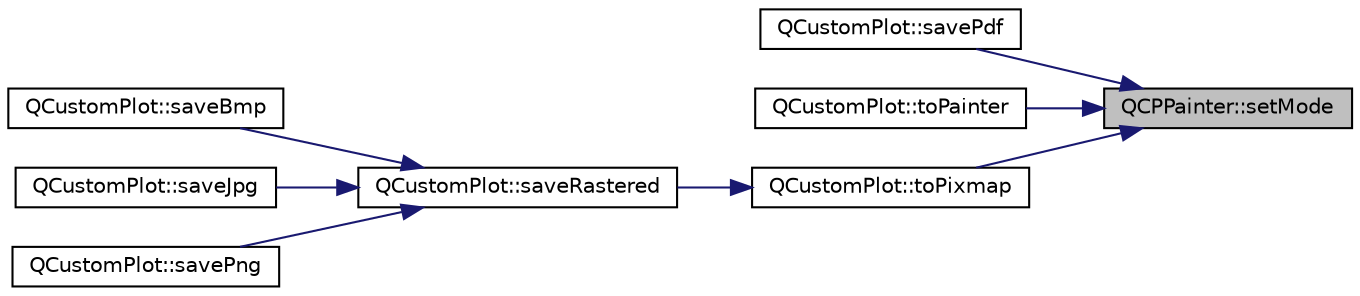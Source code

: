 digraph "QCPPainter::setMode"
{
 // LATEX_PDF_SIZE
  edge [fontname="Helvetica",fontsize="10",labelfontname="Helvetica",labelfontsize="10"];
  node [fontname="Helvetica",fontsize="10",shape=record];
  rankdir="RL";
  Node1 [label="QCPPainter::setMode",height=0.2,width=0.4,color="black", fillcolor="grey75", style="filled", fontcolor="black",tooltip=" "];
  Node1 -> Node2 [dir="back",color="midnightblue",fontsize="10",style="solid",fontname="Helvetica"];
  Node2 [label="QCustomPlot::savePdf",height=0.2,width=0.4,color="black", fillcolor="white", style="filled",URL="$classQCustomPlot.html#ad5acd34f6b39c3516887d7e54fec2412",tooltip=" "];
  Node1 -> Node3 [dir="back",color="midnightblue",fontsize="10",style="solid",fontname="Helvetica"];
  Node3 [label="QCustomPlot::toPainter",height=0.2,width=0.4,color="black", fillcolor="white", style="filled",URL="$classQCustomPlot.html#a1be68d5c0f1e086d6374d1340a193fb9",tooltip=" "];
  Node1 -> Node4 [dir="back",color="midnightblue",fontsize="10",style="solid",fontname="Helvetica"];
  Node4 [label="QCustomPlot::toPixmap",height=0.2,width=0.4,color="black", fillcolor="white", style="filled",URL="$classQCustomPlot.html#aabb974d71ce96c137dc04eb6eab844fe",tooltip=" "];
  Node4 -> Node5 [dir="back",color="midnightblue",fontsize="10",style="solid",fontname="Helvetica"];
  Node5 [label="QCustomPlot::saveRastered",height=0.2,width=0.4,color="black", fillcolor="white", style="filled",URL="$classQCustomPlot.html#ad7723ce2edfa270632ef42b03a444352",tooltip=" "];
  Node5 -> Node6 [dir="back",color="midnightblue",fontsize="10",style="solid",fontname="Helvetica"];
  Node6 [label="QCustomPlot::saveBmp",height=0.2,width=0.4,color="black", fillcolor="white", style="filled",URL="$classQCustomPlot.html#ae3a86ed0795670e50afa21759d4fa13d",tooltip=" "];
  Node5 -> Node7 [dir="back",color="midnightblue",fontsize="10",style="solid",fontname="Helvetica"];
  Node7 [label="QCustomPlot::saveJpg",height=0.2,width=0.4,color="black", fillcolor="white", style="filled",URL="$classQCustomPlot.html#a76f0d278e630a711fa6f48048cfd83e4",tooltip=" "];
  Node5 -> Node8 [dir="back",color="midnightblue",fontsize="10",style="solid",fontname="Helvetica"];
  Node8 [label="QCustomPlot::savePng",height=0.2,width=0.4,color="black", fillcolor="white", style="filled",URL="$classQCustomPlot.html#ac92cc9256d12f354b40a4be4600b5fb9",tooltip=" "];
}
